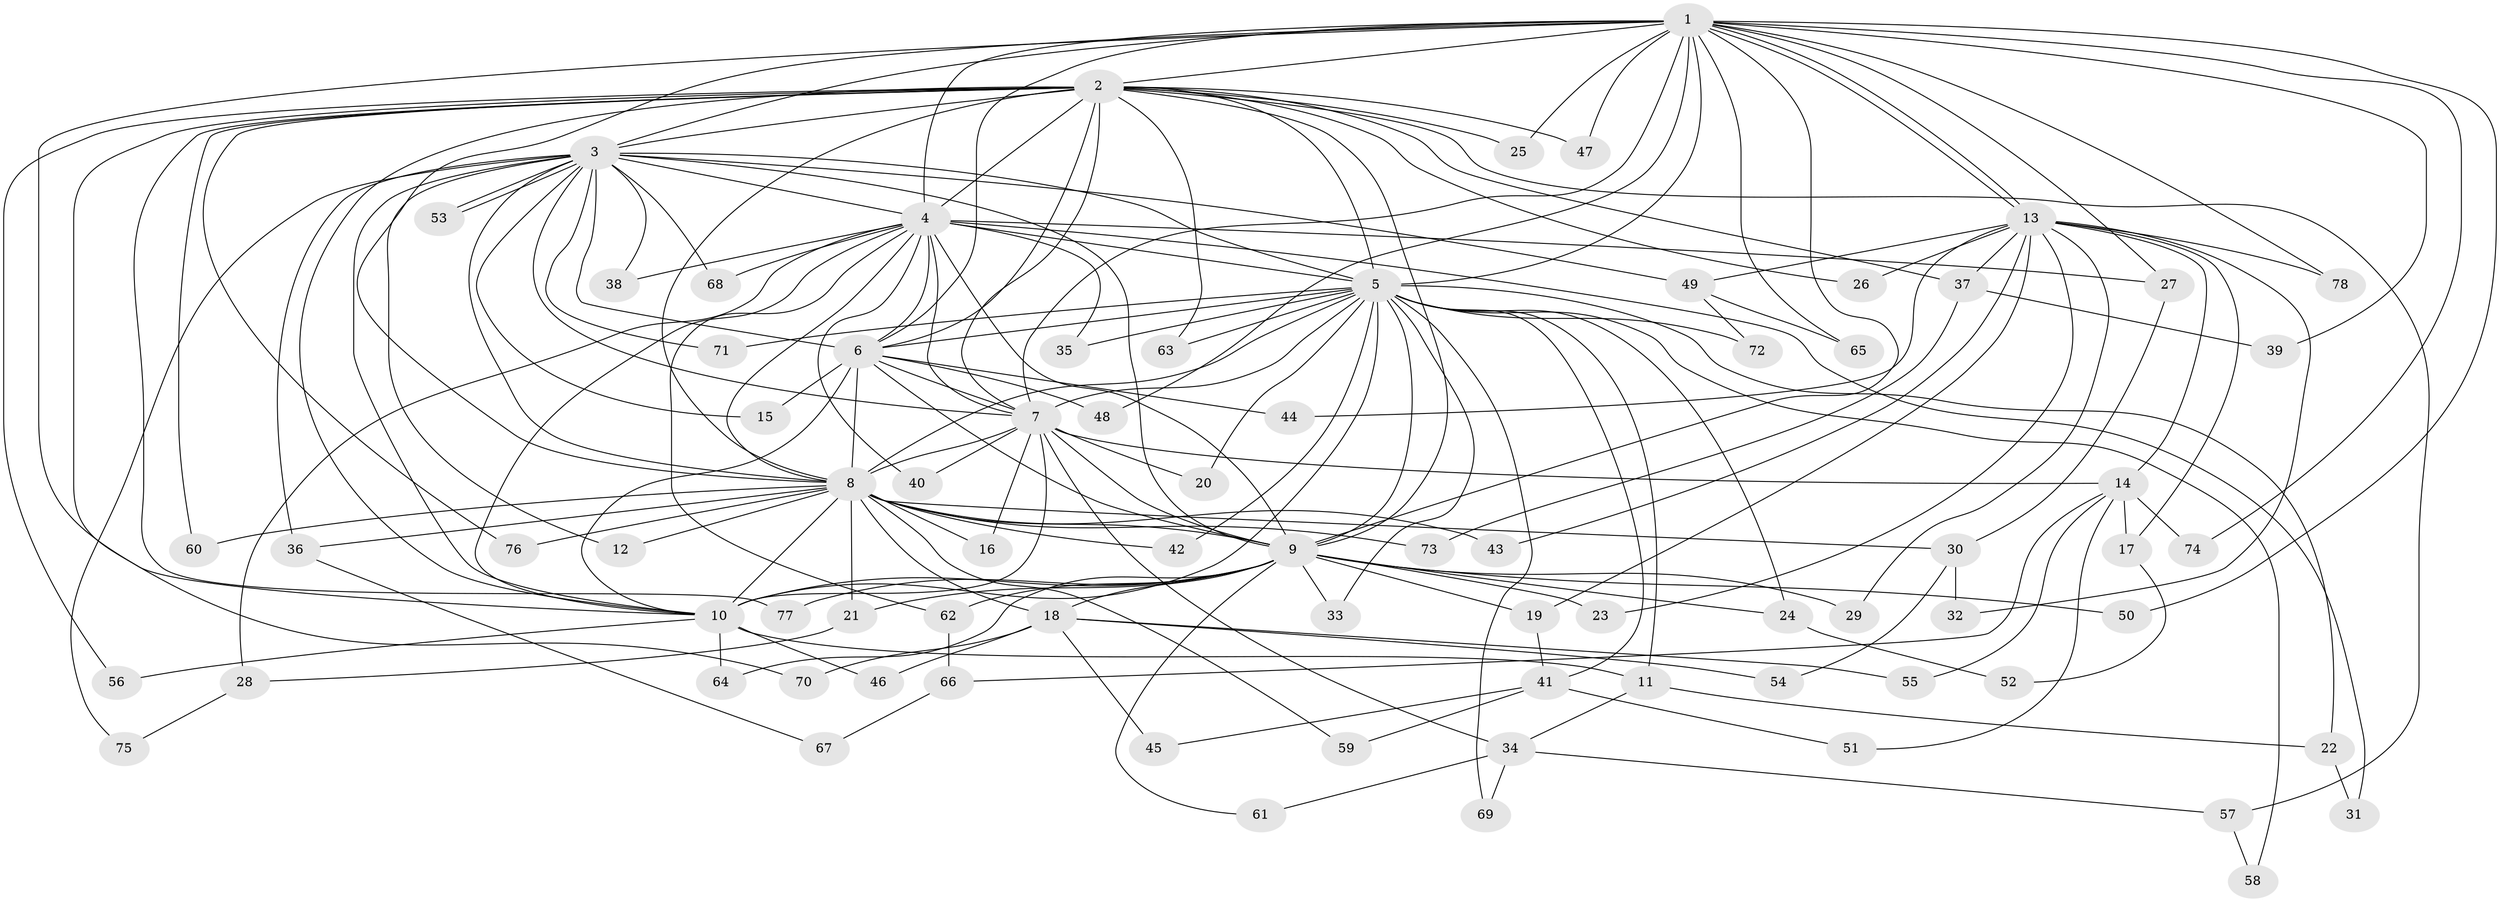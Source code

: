 // coarse degree distribution, {26: 0.01694915254237288, 21: 0.01694915254237288, 15: 0.01694915254237288, 14: 0.01694915254237288, 17: 0.01694915254237288, 9: 0.01694915254237288, 23: 0.01694915254237288, 18: 0.01694915254237288, 6: 0.03389830508474576, 2: 0.559322033898305, 7: 0.03389830508474576, 1: 0.05084745762711865, 3: 0.11864406779661017, 5: 0.01694915254237288, 4: 0.05084745762711865}
// Generated by graph-tools (version 1.1) at 2025/51/02/27/25 19:51:53]
// undirected, 78 vertices, 181 edges
graph export_dot {
graph [start="1"]
  node [color=gray90,style=filled];
  1;
  2;
  3;
  4;
  5;
  6;
  7;
  8;
  9;
  10;
  11;
  12;
  13;
  14;
  15;
  16;
  17;
  18;
  19;
  20;
  21;
  22;
  23;
  24;
  25;
  26;
  27;
  28;
  29;
  30;
  31;
  32;
  33;
  34;
  35;
  36;
  37;
  38;
  39;
  40;
  41;
  42;
  43;
  44;
  45;
  46;
  47;
  48;
  49;
  50;
  51;
  52;
  53;
  54;
  55;
  56;
  57;
  58;
  59;
  60;
  61;
  62;
  63;
  64;
  65;
  66;
  67;
  68;
  69;
  70;
  71;
  72;
  73;
  74;
  75;
  76;
  77;
  78;
  1 -- 2;
  1 -- 3;
  1 -- 4;
  1 -- 5;
  1 -- 6;
  1 -- 7;
  1 -- 8;
  1 -- 9;
  1 -- 10;
  1 -- 13;
  1 -- 13;
  1 -- 25;
  1 -- 27;
  1 -- 39;
  1 -- 47;
  1 -- 48;
  1 -- 50;
  1 -- 65;
  1 -- 74;
  1 -- 78;
  2 -- 3;
  2 -- 4;
  2 -- 5;
  2 -- 6;
  2 -- 7;
  2 -- 8;
  2 -- 9;
  2 -- 10;
  2 -- 25;
  2 -- 26;
  2 -- 37;
  2 -- 47;
  2 -- 56;
  2 -- 57;
  2 -- 60;
  2 -- 63;
  2 -- 70;
  2 -- 76;
  2 -- 77;
  3 -- 4;
  3 -- 5;
  3 -- 6;
  3 -- 7;
  3 -- 8;
  3 -- 9;
  3 -- 10;
  3 -- 12;
  3 -- 15;
  3 -- 36;
  3 -- 38;
  3 -- 49;
  3 -- 53;
  3 -- 53;
  3 -- 68;
  3 -- 71;
  3 -- 75;
  4 -- 5;
  4 -- 6;
  4 -- 7;
  4 -- 8;
  4 -- 9;
  4 -- 10;
  4 -- 27;
  4 -- 28;
  4 -- 31;
  4 -- 35;
  4 -- 38;
  4 -- 40;
  4 -- 62;
  4 -- 68;
  5 -- 6;
  5 -- 7;
  5 -- 8;
  5 -- 9;
  5 -- 10;
  5 -- 11;
  5 -- 20;
  5 -- 22;
  5 -- 24;
  5 -- 33;
  5 -- 35;
  5 -- 41;
  5 -- 42;
  5 -- 58;
  5 -- 63;
  5 -- 69;
  5 -- 71;
  5 -- 72;
  6 -- 7;
  6 -- 8;
  6 -- 9;
  6 -- 10;
  6 -- 15;
  6 -- 44;
  6 -- 48;
  7 -- 8;
  7 -- 9;
  7 -- 10;
  7 -- 14;
  7 -- 16;
  7 -- 20;
  7 -- 34;
  7 -- 40;
  8 -- 9;
  8 -- 10;
  8 -- 12;
  8 -- 16;
  8 -- 18;
  8 -- 21;
  8 -- 30;
  8 -- 36;
  8 -- 42;
  8 -- 43;
  8 -- 59;
  8 -- 60;
  8 -- 73;
  8 -- 76;
  9 -- 10;
  9 -- 18;
  9 -- 19;
  9 -- 21;
  9 -- 23;
  9 -- 24;
  9 -- 29;
  9 -- 33;
  9 -- 50;
  9 -- 61;
  9 -- 62;
  9 -- 64;
  9 -- 77;
  10 -- 11;
  10 -- 46;
  10 -- 56;
  10 -- 64;
  11 -- 22;
  11 -- 34;
  13 -- 14;
  13 -- 17;
  13 -- 19;
  13 -- 23;
  13 -- 26;
  13 -- 29;
  13 -- 32;
  13 -- 37;
  13 -- 43;
  13 -- 44;
  13 -- 49;
  13 -- 78;
  14 -- 17;
  14 -- 51;
  14 -- 55;
  14 -- 66;
  14 -- 74;
  17 -- 52;
  18 -- 45;
  18 -- 46;
  18 -- 54;
  18 -- 55;
  18 -- 70;
  19 -- 41;
  21 -- 28;
  22 -- 31;
  24 -- 52;
  27 -- 30;
  28 -- 75;
  30 -- 32;
  30 -- 54;
  34 -- 57;
  34 -- 61;
  34 -- 69;
  36 -- 67;
  37 -- 39;
  37 -- 73;
  41 -- 45;
  41 -- 51;
  41 -- 59;
  49 -- 65;
  49 -- 72;
  57 -- 58;
  62 -- 66;
  66 -- 67;
}
